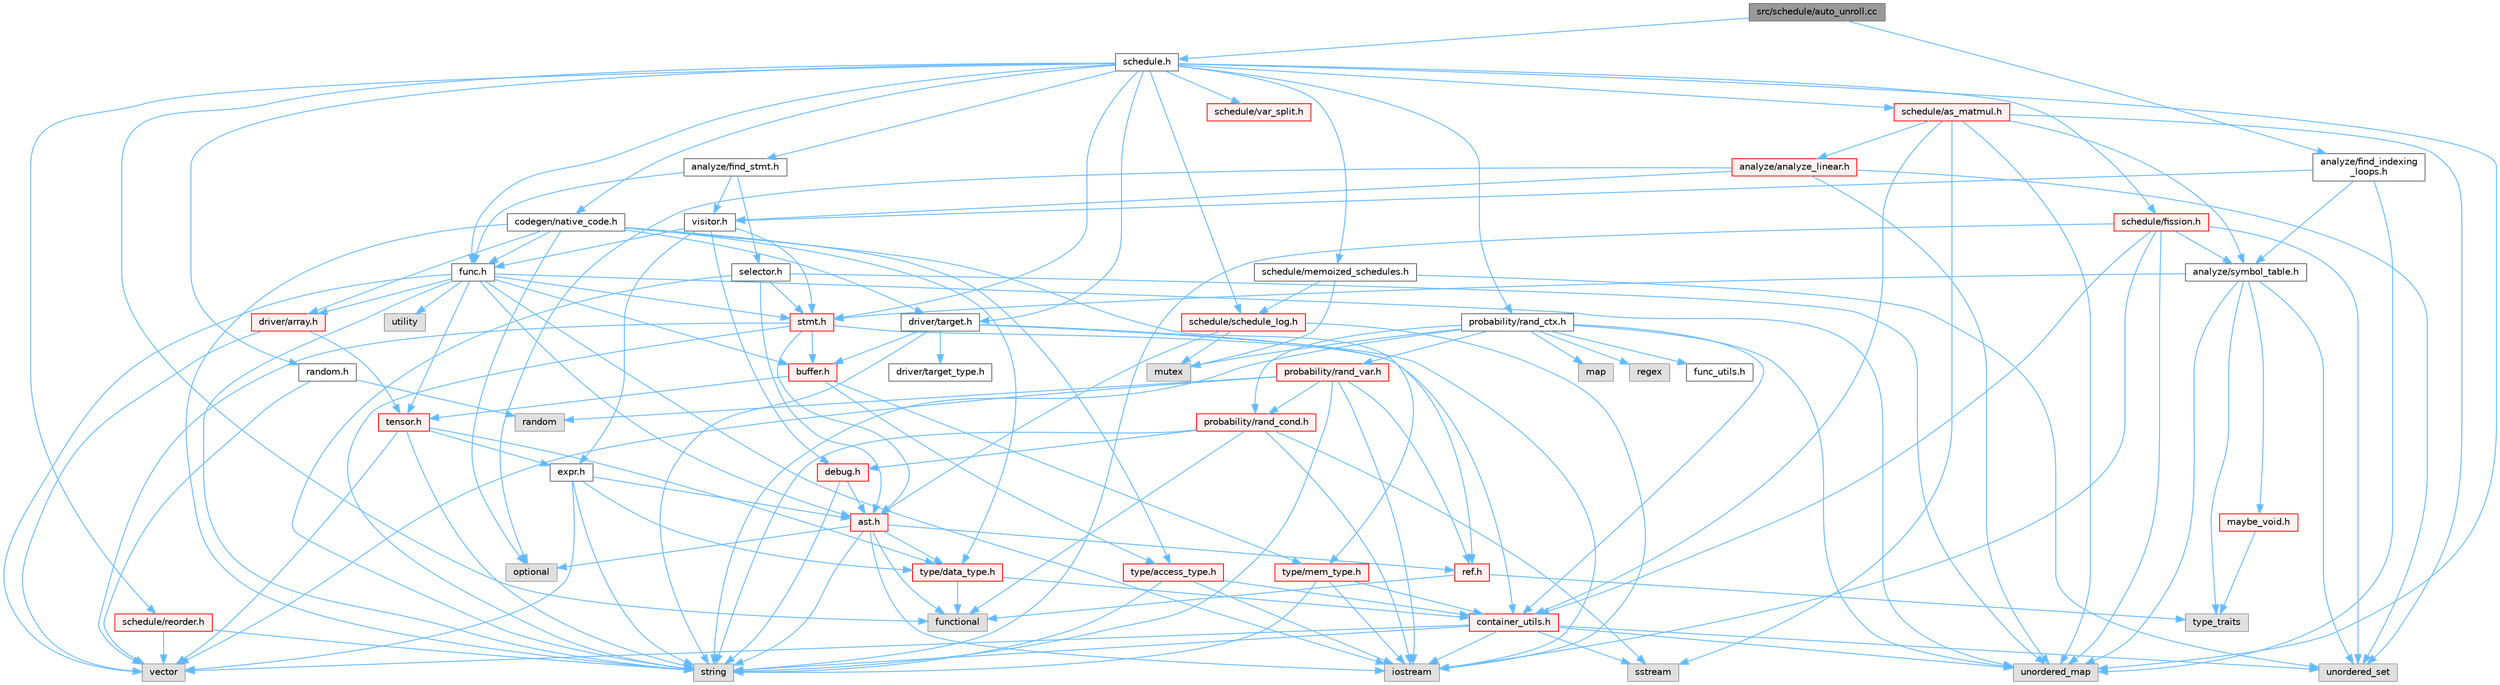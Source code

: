 digraph "src/schedule/auto_unroll.cc"
{
 // LATEX_PDF_SIZE
  bgcolor="transparent";
  edge [fontname=Helvetica,fontsize=10,labelfontname=Helvetica,labelfontsize=10];
  node [fontname=Helvetica,fontsize=10,shape=box,height=0.2,width=0.4];
  Node1 [label="src/schedule/auto_unroll.cc",height=0.2,width=0.4,color="gray40", fillcolor="grey60", style="filled", fontcolor="black",tooltip=" "];
  Node1 -> Node2 [color="steelblue1",style="solid"];
  Node2 [label="analyze/find_indexing\l_loops.h",height=0.2,width=0.4,color="grey40", fillcolor="white", style="filled",URL="$find__indexing__loops_8h.html",tooltip=" "];
  Node2 -> Node3 [color="steelblue1",style="solid"];
  Node3 [label="unordered_map",height=0.2,width=0.4,color="grey60", fillcolor="#E0E0E0", style="filled",tooltip=" "];
  Node2 -> Node4 [color="steelblue1",style="solid"];
  Node4 [label="analyze/symbol_table.h",height=0.2,width=0.4,color="grey40", fillcolor="white", style="filled",URL="$symbol__table_8h.html",tooltip=" "];
  Node4 -> Node5 [color="steelblue1",style="solid"];
  Node5 [label="type_traits",height=0.2,width=0.4,color="grey60", fillcolor="#E0E0E0", style="filled",tooltip=" "];
  Node4 -> Node3 [color="steelblue1",style="solid"];
  Node4 -> Node6 [color="steelblue1",style="solid"];
  Node6 [label="unordered_set",height=0.2,width=0.4,color="grey60", fillcolor="#E0E0E0", style="filled",tooltip=" "];
  Node4 -> Node7 [color="steelblue1",style="solid"];
  Node7 [label="maybe_void.h",height=0.2,width=0.4,color="red", fillcolor="#FFF0F0", style="filled",URL="$maybe__void_8h.html",tooltip=" "];
  Node7 -> Node5 [color="steelblue1",style="solid"];
  Node4 -> Node9 [color="steelblue1",style="solid"];
  Node9 [label="stmt.h",height=0.2,width=0.4,color="red", fillcolor="#FFF0F0", style="filled",URL="$stmt_8h.html",tooltip=" "];
  Node9 -> Node10 [color="steelblue1",style="solid"];
  Node10 [label="string",height=0.2,width=0.4,color="grey60", fillcolor="#E0E0E0", style="filled",tooltip=" "];
  Node9 -> Node11 [color="steelblue1",style="solid"];
  Node11 [label="vector",height=0.2,width=0.4,color="grey60", fillcolor="#E0E0E0", style="filled",tooltip=" "];
  Node9 -> Node12 [color="steelblue1",style="solid"];
  Node12 [label="ast.h",height=0.2,width=0.4,color="red", fillcolor="#FFF0F0", style="filled",URL="$ast_8h.html",tooltip=" "];
  Node12 -> Node14 [color="steelblue1",style="solid"];
  Node14 [label="functional",height=0.2,width=0.4,color="grey60", fillcolor="#E0E0E0", style="filled",tooltip=" "];
  Node12 -> Node15 [color="steelblue1",style="solid"];
  Node15 [label="iostream",height=0.2,width=0.4,color="grey60", fillcolor="#E0E0E0", style="filled",tooltip=" "];
  Node12 -> Node16 [color="steelblue1",style="solid"];
  Node16 [label="optional",height=0.2,width=0.4,color="grey60", fillcolor="#E0E0E0", style="filled",tooltip=" "];
  Node12 -> Node10 [color="steelblue1",style="solid"];
  Node12 -> Node22 [color="steelblue1",style="solid"];
  Node22 [label="ref.h",height=0.2,width=0.4,color="red", fillcolor="#FFF0F0", style="filled",URL="$ref_8h.html",tooltip=" "];
  Node22 -> Node14 [color="steelblue1",style="solid"];
  Node22 -> Node5 [color="steelblue1",style="solid"];
  Node12 -> Node32 [color="steelblue1",style="solid"];
  Node32 [label="type/data_type.h",height=0.2,width=0.4,color="red", fillcolor="#FFF0F0", style="filled",URL="$data__type_8h.html",tooltip=" "];
  Node32 -> Node14 [color="steelblue1",style="solid"];
  Node32 -> Node34 [color="steelblue1",style="solid"];
  Node34 [label="container_utils.h",height=0.2,width=0.4,color="red", fillcolor="#FFF0F0", style="filled",URL="$container__utils_8h.html",tooltip=" "];
  Node34 -> Node15 [color="steelblue1",style="solid"];
  Node34 -> Node28 [color="steelblue1",style="solid"];
  Node28 [label="sstream",height=0.2,width=0.4,color="grey60", fillcolor="#E0E0E0", style="filled",tooltip=" "];
  Node34 -> Node10 [color="steelblue1",style="solid"];
  Node34 -> Node3 [color="steelblue1",style="solid"];
  Node34 -> Node6 [color="steelblue1",style="solid"];
  Node34 -> Node11 [color="steelblue1",style="solid"];
  Node9 -> Node41 [color="steelblue1",style="solid"];
  Node41 [label="buffer.h",height=0.2,width=0.4,color="red", fillcolor="#FFF0F0", style="filled",URL="$buffer_8h.html",tooltip=" "];
  Node41 -> Node42 [color="steelblue1",style="solid"];
  Node42 [label="tensor.h",height=0.2,width=0.4,color="red", fillcolor="#FFF0F0", style="filled",URL="$tensor_8h.html",tooltip=" "];
  Node42 -> Node10 [color="steelblue1",style="solid"];
  Node42 -> Node11 [color="steelblue1",style="solid"];
  Node42 -> Node43 [color="steelblue1",style="solid"];
  Node43 [label="expr.h",height=0.2,width=0.4,color="grey40", fillcolor="white", style="filled",URL="$expr_8h.html",tooltip=" "];
  Node43 -> Node10 [color="steelblue1",style="solid"];
  Node43 -> Node11 [color="steelblue1",style="solid"];
  Node43 -> Node12 [color="steelblue1",style="solid"];
  Node43 -> Node32 [color="steelblue1",style="solid"];
  Node42 -> Node32 [color="steelblue1",style="solid"];
  Node41 -> Node44 [color="steelblue1",style="solid"];
  Node44 [label="type/access_type.h",height=0.2,width=0.4,color="red", fillcolor="#FFF0F0", style="filled",URL="$access__type_8h.html",tooltip=" "];
  Node44 -> Node15 [color="steelblue1",style="solid"];
  Node44 -> Node10 [color="steelblue1",style="solid"];
  Node44 -> Node34 [color="steelblue1",style="solid"];
  Node41 -> Node45 [color="steelblue1",style="solid"];
  Node45 [label="type/mem_type.h",height=0.2,width=0.4,color="red", fillcolor="#FFF0F0", style="filled",URL="$mem__type_8h.html",tooltip=" "];
  Node45 -> Node15 [color="steelblue1",style="solid"];
  Node45 -> Node10 [color="steelblue1",style="solid"];
  Node45 -> Node34 [color="steelblue1",style="solid"];
  Node9 -> Node34 [color="steelblue1",style="solid"];
  Node2 -> Node50 [color="steelblue1",style="solid"];
  Node50 [label="visitor.h",height=0.2,width=0.4,color="grey40", fillcolor="white", style="filled",URL="$visitor_8h.html",tooltip=" "];
  Node50 -> Node51 [color="steelblue1",style="solid"];
  Node51 [label="debug.h",height=0.2,width=0.4,color="red", fillcolor="#FFF0F0", style="filled",URL="$debug_8h.html",tooltip=" "];
  Node51 -> Node10 [color="steelblue1",style="solid"];
  Node51 -> Node12 [color="steelblue1",style="solid"];
  Node50 -> Node43 [color="steelblue1",style="solid"];
  Node50 -> Node55 [color="steelblue1",style="solid"];
  Node55 [label="func.h",height=0.2,width=0.4,color="grey40", fillcolor="white", style="filled",URL="$func_8h.html",tooltip=" "];
  Node55 -> Node15 [color="steelblue1",style="solid"];
  Node55 -> Node10 [color="steelblue1",style="solid"];
  Node55 -> Node3 [color="steelblue1",style="solid"];
  Node55 -> Node56 [color="steelblue1",style="solid"];
  Node56 [label="utility",height=0.2,width=0.4,color="grey60", fillcolor="#E0E0E0", style="filled",tooltip=" "];
  Node55 -> Node11 [color="steelblue1",style="solid"];
  Node55 -> Node12 [color="steelblue1",style="solid"];
  Node55 -> Node41 [color="steelblue1",style="solid"];
  Node55 -> Node57 [color="steelblue1",style="solid"];
  Node57 [label="driver/array.h",height=0.2,width=0.4,color="red", fillcolor="#FFF0F0", style="filled",URL="$array_8h.html",tooltip=" "];
  Node57 -> Node11 [color="steelblue1",style="solid"];
  Node57 -> Node42 [color="steelblue1",style="solid"];
  Node55 -> Node9 [color="steelblue1",style="solid"];
  Node55 -> Node42 [color="steelblue1",style="solid"];
  Node50 -> Node9 [color="steelblue1",style="solid"];
  Node1 -> Node61 [color="steelblue1",style="solid"];
  Node61 [label="schedule.h",height=0.2,width=0.4,color="grey40", fillcolor="white", style="filled",URL="$schedule_8h.html",tooltip=" "];
  Node61 -> Node14 [color="steelblue1",style="solid"];
  Node61 -> Node3 [color="steelblue1",style="solid"];
  Node61 -> Node62 [color="steelblue1",style="solid"];
  Node62 [label="analyze/find_stmt.h",height=0.2,width=0.4,color="grey40", fillcolor="white", style="filled",URL="$find__stmt_8h.html",tooltip=" "];
  Node62 -> Node55 [color="steelblue1",style="solid"];
  Node62 -> Node63 [color="steelblue1",style="solid"];
  Node63 [label="selector.h",height=0.2,width=0.4,color="grey40", fillcolor="white", style="filled",URL="$selector_8h.html",tooltip=" "];
  Node63 -> Node10 [color="steelblue1",style="solid"];
  Node63 -> Node3 [color="steelblue1",style="solid"];
  Node63 -> Node12 [color="steelblue1",style="solid"];
  Node63 -> Node9 [color="steelblue1",style="solid"];
  Node62 -> Node50 [color="steelblue1",style="solid"];
  Node61 -> Node64 [color="steelblue1",style="solid"];
  Node64 [label="codegen/native_code.h",height=0.2,width=0.4,color="grey40", fillcolor="white", style="filled",URL="$native__code_8h.html",tooltip=" "];
  Node64 -> Node16 [color="steelblue1",style="solid"];
  Node64 -> Node10 [color="steelblue1",style="solid"];
  Node64 -> Node57 [color="steelblue1",style="solid"];
  Node64 -> Node59 [color="steelblue1",style="solid"];
  Node59 [label="driver/target.h",height=0.2,width=0.4,color="grey40", fillcolor="white", style="filled",URL="$target_8h.html",tooltip=" "];
  Node59 -> Node15 [color="steelblue1",style="solid"];
  Node59 -> Node10 [color="steelblue1",style="solid"];
  Node59 -> Node41 [color="steelblue1",style="solid"];
  Node59 -> Node60 [color="steelblue1",style="solid"];
  Node60 [label="driver/target_type.h",height=0.2,width=0.4,color="grey40", fillcolor="white", style="filled",URL="$target__type_8h.html",tooltip=" "];
  Node59 -> Node22 [color="steelblue1",style="solid"];
  Node64 -> Node55 [color="steelblue1",style="solid"];
  Node64 -> Node44 [color="steelblue1",style="solid"];
  Node64 -> Node32 [color="steelblue1",style="solid"];
  Node64 -> Node45 [color="steelblue1",style="solid"];
  Node61 -> Node59 [color="steelblue1",style="solid"];
  Node61 -> Node55 [color="steelblue1",style="solid"];
  Node61 -> Node65 [color="steelblue1",style="solid"];
  Node65 [label="probability/rand_ctx.h",height=0.2,width=0.4,color="grey40", fillcolor="white", style="filled",URL="$rand__ctx_8h.html",tooltip=" "];
  Node65 -> Node66 [color="steelblue1",style="solid"];
  Node66 [label="map",height=0.2,width=0.4,color="grey60", fillcolor="#E0E0E0", style="filled",tooltip=" "];
  Node65 -> Node53 [color="steelblue1",style="solid"];
  Node53 [label="mutex",height=0.2,width=0.4,color="grey60", fillcolor="#E0E0E0", style="filled",tooltip=" "];
  Node65 -> Node67 [color="steelblue1",style="solid"];
  Node67 [label="regex",height=0.2,width=0.4,color="grey60", fillcolor="#E0E0E0", style="filled",tooltip=" "];
  Node65 -> Node10 [color="steelblue1",style="solid"];
  Node65 -> Node3 [color="steelblue1",style="solid"];
  Node65 -> Node34 [color="steelblue1",style="solid"];
  Node65 -> Node21 [color="steelblue1",style="solid"];
  Node21 [label="func_utils.h",height=0.2,width=0.4,color="grey40", fillcolor="white", style="filled",URL="$func__utils_8h.html",tooltip=" "];
  Node65 -> Node68 [color="steelblue1",style="solid"];
  Node68 [label="probability/rand_cond.h",height=0.2,width=0.4,color="red", fillcolor="#FFF0F0", style="filled",URL="$rand__cond_8h.html",tooltip=" "];
  Node68 -> Node14 [color="steelblue1",style="solid"];
  Node68 -> Node15 [color="steelblue1",style="solid"];
  Node68 -> Node28 [color="steelblue1",style="solid"];
  Node68 -> Node10 [color="steelblue1",style="solid"];
  Node68 -> Node51 [color="steelblue1",style="solid"];
  Node65 -> Node72 [color="steelblue1",style="solid"];
  Node72 [label="probability/rand_var.h",height=0.2,width=0.4,color="red", fillcolor="#FFF0F0", style="filled",URL="$rand__var_8h.html",tooltip=" "];
  Node72 -> Node15 [color="steelblue1",style="solid"];
  Node72 -> Node73 [color="steelblue1",style="solid"];
  Node73 [label="random",height=0.2,width=0.4,color="grey60", fillcolor="#E0E0E0", style="filled",tooltip=" "];
  Node72 -> Node10 [color="steelblue1",style="solid"];
  Node72 -> Node11 [color="steelblue1",style="solid"];
  Node72 -> Node68 [color="steelblue1",style="solid"];
  Node72 -> Node22 [color="steelblue1",style="solid"];
  Node61 -> Node74 [color="steelblue1",style="solid"];
  Node74 [label="random.h",height=0.2,width=0.4,color="grey40", fillcolor="white", style="filled",URL="$random_8h.html",tooltip=" "];
  Node74 -> Node73 [color="steelblue1",style="solid"];
  Node74 -> Node11 [color="steelblue1",style="solid"];
  Node61 -> Node75 [color="steelblue1",style="solid"];
  Node75 [label="schedule/as_matmul.h",height=0.2,width=0.4,color="red", fillcolor="#FFF0F0", style="filled",URL="$as__matmul_8h.html",tooltip=" "];
  Node75 -> Node28 [color="steelblue1",style="solid"];
  Node75 -> Node3 [color="steelblue1",style="solid"];
  Node75 -> Node6 [color="steelblue1",style="solid"];
  Node75 -> Node76 [color="steelblue1",style="solid"];
  Node76 [label="analyze/analyze_linear.h",height=0.2,width=0.4,color="red", fillcolor="#FFF0F0", style="filled",URL="$analyze__linear_8h.html",tooltip=" "];
  Node76 -> Node16 [color="steelblue1",style="solid"];
  Node76 -> Node3 [color="steelblue1",style="solid"];
  Node76 -> Node6 [color="steelblue1",style="solid"];
  Node76 -> Node50 [color="steelblue1",style="solid"];
  Node75 -> Node4 [color="steelblue1",style="solid"];
  Node75 -> Node34 [color="steelblue1",style="solid"];
  Node61 -> Node82 [color="steelblue1",style="solid"];
  Node82 [label="schedule/fission.h",height=0.2,width=0.4,color="red", fillcolor="#FFF0F0", style="filled",URL="$fission_8h.html",tooltip=" "];
  Node82 -> Node15 [color="steelblue1",style="solid"];
  Node82 -> Node10 [color="steelblue1",style="solid"];
  Node82 -> Node3 [color="steelblue1",style="solid"];
  Node82 -> Node6 [color="steelblue1",style="solid"];
  Node82 -> Node4 [color="steelblue1",style="solid"];
  Node82 -> Node34 [color="steelblue1",style="solid"];
  Node61 -> Node83 [color="steelblue1",style="solid"];
  Node83 [label="schedule/memoized_schedules.h",height=0.2,width=0.4,color="grey40", fillcolor="white", style="filled",URL="$memoized__schedules_8h.html",tooltip=" "];
  Node83 -> Node53 [color="steelblue1",style="solid"];
  Node83 -> Node6 [color="steelblue1",style="solid"];
  Node83 -> Node84 [color="steelblue1",style="solid"];
  Node84 [label="schedule/schedule_log.h",height=0.2,width=0.4,color="red", fillcolor="#FFF0F0", style="filled",URL="$schedule__log_8h.html",tooltip=" "];
  Node84 -> Node15 [color="steelblue1",style="solid"];
  Node84 -> Node53 [color="steelblue1",style="solid"];
  Node84 -> Node12 [color="steelblue1",style="solid"];
  Node61 -> Node86 [color="steelblue1",style="solid"];
  Node86 [label="schedule/reorder.h",height=0.2,width=0.4,color="red", fillcolor="#FFF0F0", style="filled",URL="$reorder_8h.html",tooltip=" "];
  Node86 -> Node10 [color="steelblue1",style="solid"];
  Node86 -> Node11 [color="steelblue1",style="solid"];
  Node61 -> Node84 [color="steelblue1",style="solid"];
  Node61 -> Node87 [color="steelblue1",style="solid"];
  Node87 [label="schedule/var_split.h",height=0.2,width=0.4,color="red", fillcolor="#FFF0F0", style="filled",URL="$var__split_8h.html",tooltip=" "];
  Node61 -> Node9 [color="steelblue1",style="solid"];
}
